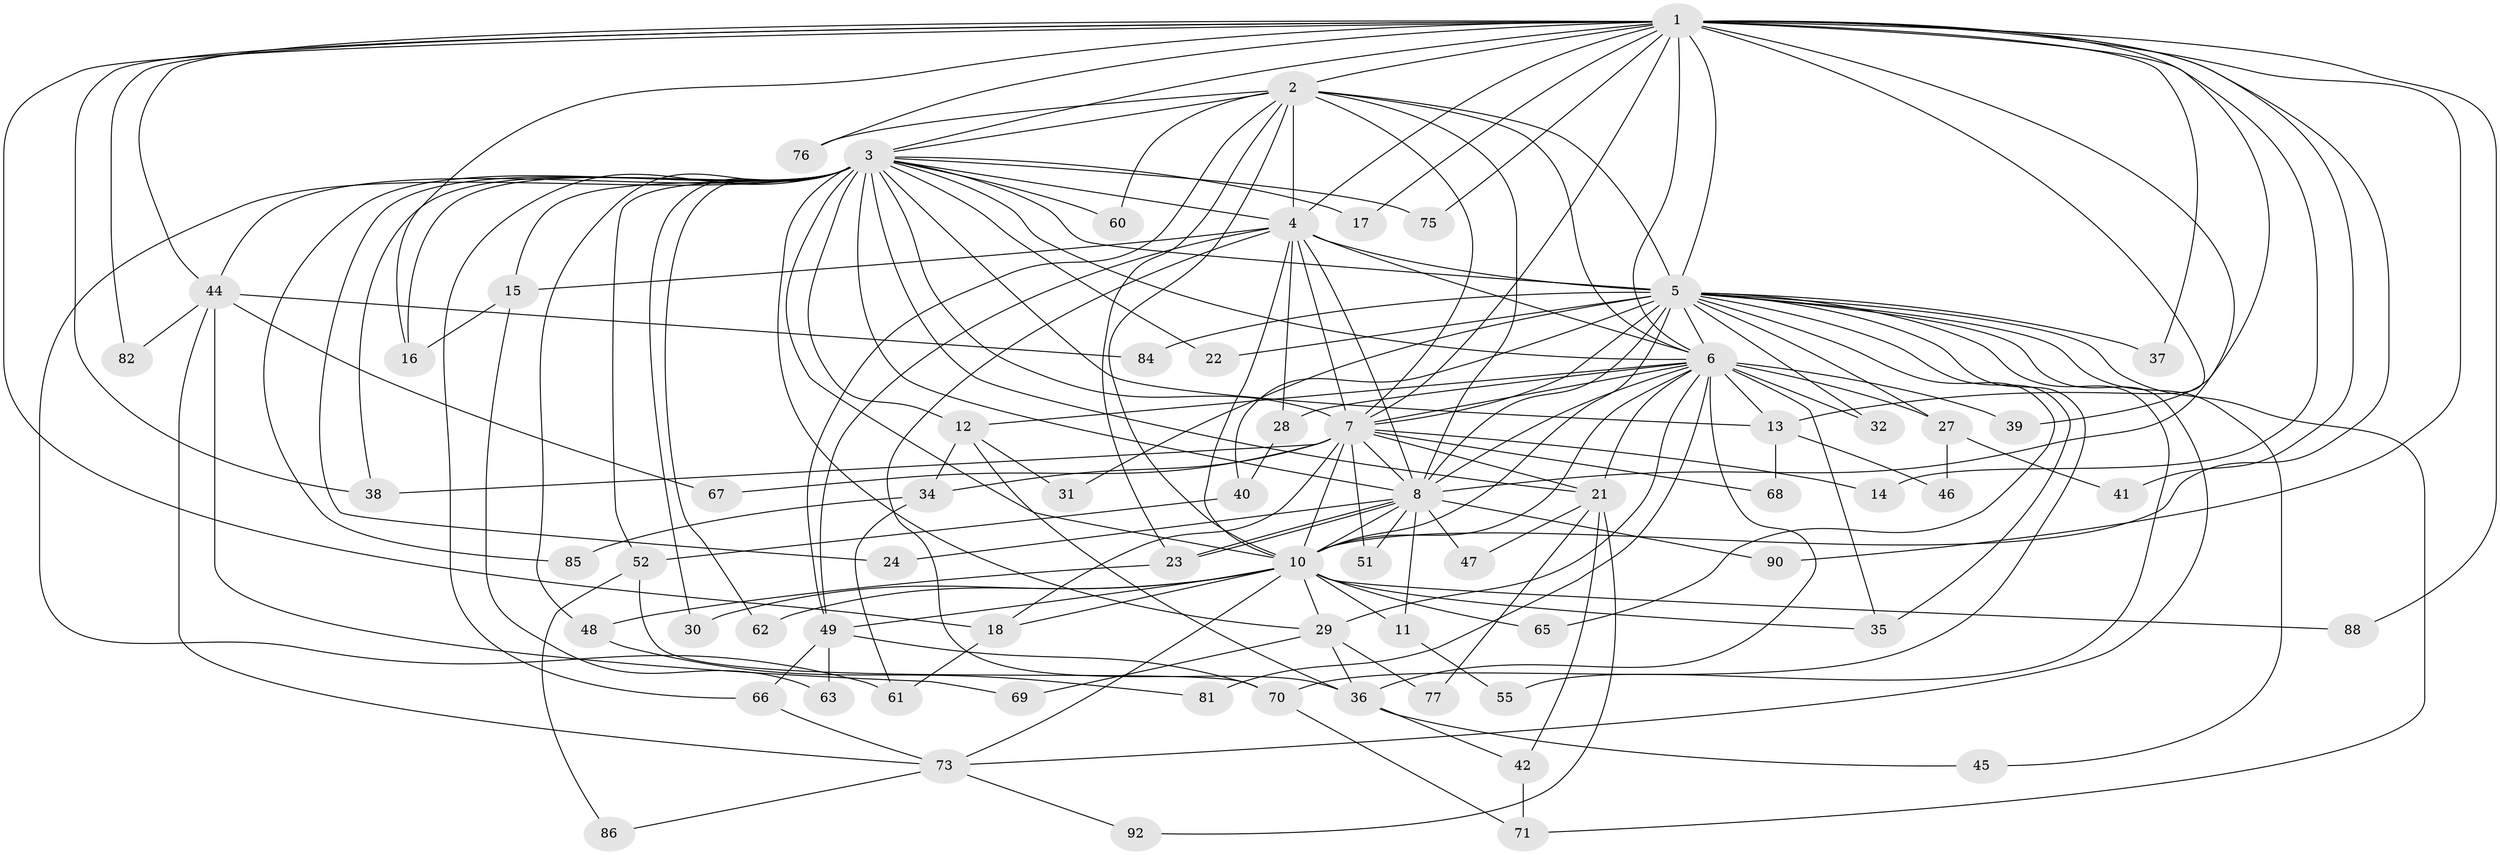 // original degree distribution, {26: 0.010869565217391304, 13: 0.03260869565217391, 29: 0.010869565217391304, 20: 0.03260869565217391, 19: 0.010869565217391304, 17: 0.010869565217391304, 3: 0.17391304347826086, 6: 0.043478260869565216, 2: 0.5434782608695652, 4: 0.08695652173913043, 7: 0.021739130434782608, 5: 0.021739130434782608}
// Generated by graph-tools (version 1.1) at 2025/41/03/06/25 10:41:42]
// undirected, 68 vertices, 170 edges
graph export_dot {
graph [start="1"]
  node [color=gray90,style=filled];
  1 [super="+26"];
  2 [super="+57"];
  3 [super="+80"];
  4 [super="+56"];
  5 [super="+9"];
  6 [super="+19"];
  7 [super="+58"];
  8 [super="+20"];
  10 [super="+54"];
  11;
  12;
  13 [super="+33"];
  14;
  15 [super="+79"];
  16;
  17;
  18 [super="+25"];
  21 [super="+50"];
  22;
  23;
  24;
  27;
  28;
  29 [super="+91"];
  30;
  31;
  32;
  34 [super="+43"];
  35 [super="+78"];
  36 [super="+59"];
  37;
  38 [super="+64"];
  39;
  40;
  41;
  42 [super="+87"];
  44 [super="+89"];
  45;
  46;
  47;
  48;
  49 [super="+53"];
  51;
  52;
  55;
  60;
  61;
  62;
  63;
  65;
  66 [super="+83"];
  67;
  68;
  69;
  70 [super="+72"];
  71;
  73 [super="+74"];
  75;
  76;
  77;
  81;
  82;
  84;
  85;
  86;
  88;
  90;
  92;
  1 -- 2;
  1 -- 3 [weight=2];
  1 -- 4;
  1 -- 5 [weight=2];
  1 -- 6;
  1 -- 7;
  1 -- 8 [weight=2];
  1 -- 10;
  1 -- 13;
  1 -- 14;
  1 -- 16;
  1 -- 17;
  1 -- 18;
  1 -- 37;
  1 -- 39;
  1 -- 41;
  1 -- 44;
  1 -- 75;
  1 -- 76;
  1 -- 82;
  1 -- 88;
  1 -- 90;
  1 -- 38;
  2 -- 3;
  2 -- 4;
  2 -- 5 [weight=2];
  2 -- 6;
  2 -- 7;
  2 -- 8;
  2 -- 10;
  2 -- 49;
  2 -- 60;
  2 -- 76;
  2 -- 23;
  3 -- 4;
  3 -- 5 [weight=2];
  3 -- 6;
  3 -- 7;
  3 -- 8;
  3 -- 10;
  3 -- 12;
  3 -- 13;
  3 -- 15;
  3 -- 16;
  3 -- 17;
  3 -- 21;
  3 -- 22;
  3 -- 24;
  3 -- 29;
  3 -- 30;
  3 -- 38;
  3 -- 44;
  3 -- 48;
  3 -- 52;
  3 -- 60;
  3 -- 62;
  3 -- 66;
  3 -- 75;
  3 -- 85;
  3 -- 61;
  4 -- 5 [weight=2];
  4 -- 6;
  4 -- 7;
  4 -- 8;
  4 -- 10;
  4 -- 15;
  4 -- 28;
  4 -- 36;
  4 -- 49;
  5 -- 6 [weight=2];
  5 -- 7 [weight=3];
  5 -- 8 [weight=2];
  5 -- 10 [weight=2];
  5 -- 35;
  5 -- 65;
  5 -- 73;
  5 -- 71;
  5 -- 84;
  5 -- 22;
  5 -- 27;
  5 -- 31;
  5 -- 32;
  5 -- 37;
  5 -- 40;
  5 -- 45;
  5 -- 55;
  5 -- 70;
  6 -- 7;
  6 -- 8;
  6 -- 10;
  6 -- 12 [weight=2];
  6 -- 21;
  6 -- 27;
  6 -- 28;
  6 -- 29;
  6 -- 32;
  6 -- 35;
  6 -- 39;
  6 -- 81;
  6 -- 36;
  6 -- 13;
  7 -- 8;
  7 -- 10;
  7 -- 14;
  7 -- 18;
  7 -- 34 [weight=2];
  7 -- 38;
  7 -- 51;
  7 -- 67;
  7 -- 68;
  7 -- 21;
  8 -- 10;
  8 -- 11;
  8 -- 23;
  8 -- 23;
  8 -- 24;
  8 -- 47;
  8 -- 51;
  8 -- 90;
  10 -- 11;
  10 -- 30;
  10 -- 49 [weight=2];
  10 -- 62;
  10 -- 65;
  10 -- 73;
  10 -- 88;
  10 -- 29;
  10 -- 18;
  10 -- 35;
  11 -- 55;
  12 -- 31;
  12 -- 34;
  12 -- 36;
  13 -- 46;
  13 -- 68;
  15 -- 63;
  15 -- 16;
  18 -- 61;
  21 -- 42;
  21 -- 47;
  21 -- 77;
  21 -- 92;
  23 -- 48;
  27 -- 41;
  27 -- 46;
  28 -- 40;
  29 -- 69;
  29 -- 77;
  29 -- 36;
  34 -- 61;
  34 -- 85;
  36 -- 42;
  36 -- 45;
  40 -- 52;
  42 -- 71;
  44 -- 67;
  44 -- 69;
  44 -- 82;
  44 -- 84;
  44 -- 73;
  48 -- 81;
  49 -- 66 [weight=2];
  49 -- 70;
  49 -- 63;
  52 -- 70;
  52 -- 86;
  66 -- 73;
  70 -- 71;
  73 -- 86;
  73 -- 92;
}
